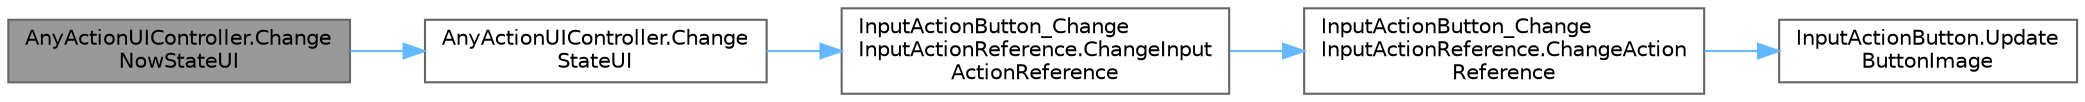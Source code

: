 digraph "AnyActionUIController.ChangeNowStateUI"
{
 // LATEX_PDF_SIZE
  bgcolor="transparent";
  edge [fontname=Helvetica,fontsize=10,labelfontname=Helvetica,labelfontsize=10];
  node [fontname=Helvetica,fontsize=10,shape=box,height=0.2,width=0.4];
  rankdir="LR";
  Node1 [id="Node000001",label="AnyActionUIController.Change\lNowStateUI",height=0.2,width=0.4,color="gray40", fillcolor="grey60", style="filled", fontcolor="black",tooltip="m_nowActionState に応じたUIを表示する"];
  Node1 -> Node2 [id="edge1_Node000001_Node000002",color="steelblue1",style="solid",tooltip=" "];
  Node2 [id="Node000002",label="AnyActionUIController.Change\lStateUI",height=0.2,width=0.4,color="grey40", fillcolor="white", style="filled",URL="$class_any_action_u_i_controller.html#a5b7e6ba0d8bc871ac0cdf084bb32666e",tooltip="アクション状態を変更する"];
  Node2 -> Node3 [id="edge2_Node000002_Node000003",color="steelblue1",style="solid",tooltip=" "];
  Node3 [id="Node000003",label="InputActionButton_Change\lInputActionReference.ChangeInput\lActionReference",height=0.2,width=0.4,color="grey40", fillcolor="white", style="filled",URL="$class_input_action_button___change_input_action_reference.html#acdd8b7129a8835115935b5cb2c115386",tooltip=" "];
  Node3 -> Node4 [id="edge3_Node000003_Node000004",color="steelblue1",style="solid",tooltip=" "];
  Node4 [id="Node000004",label="InputActionButton_Change\lInputActionReference.ChangeAction\lReference",height=0.2,width=0.4,color="grey40", fillcolor="white", style="filled",URL="$class_input_action_button___change_input_action_reference.html#a8a48d82d727a0b1b75a7aad43eb09717",tooltip=" "];
  Node4 -> Node5 [id="edge4_Node000004_Node000005",color="steelblue1",style="solid",tooltip=" "];
  Node5 [id="Node000005",label="InputActionButton.Update\lButtonImage",height=0.2,width=0.4,color="grey40", fillcolor="white", style="filled",URL="$class_input_action_button.html#a594bdf42edfa4eb5ba8c4bfa6fef33a6",tooltip=" "];
}
